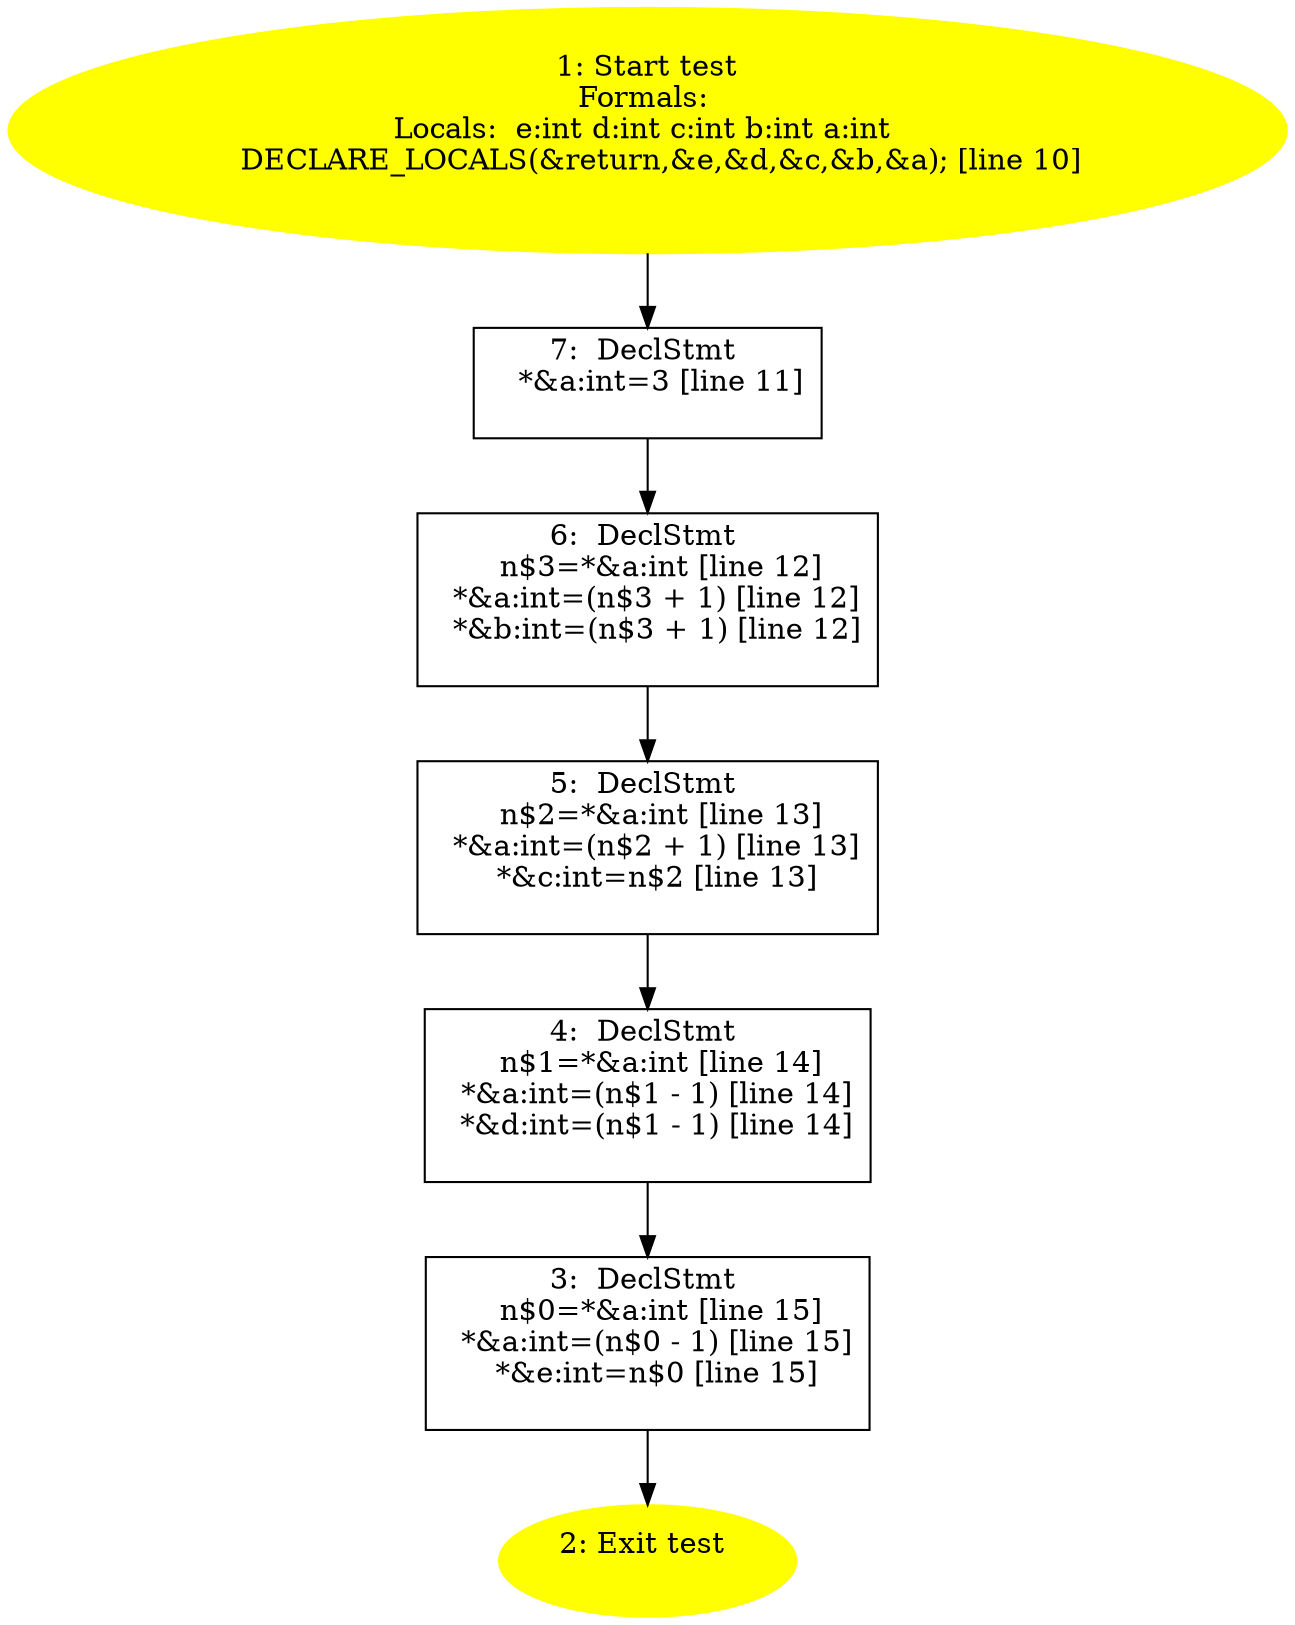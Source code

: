 /* @generated */
digraph iCFG {
"test.098f6bcd4621d373cade4e832627b4f6_7" [label="7:  DeclStmt \n   *&a:int=3 [line 11]\n " shape="box"]
	

	 "test.098f6bcd4621d373cade4e832627b4f6_7" -> "test.098f6bcd4621d373cade4e832627b4f6_6" ;
"test.098f6bcd4621d373cade4e832627b4f6_6" [label="6:  DeclStmt \n   n$3=*&a:int [line 12]\n  *&a:int=(n$3 + 1) [line 12]\n  *&b:int=(n$3 + 1) [line 12]\n " shape="box"]
	

	 "test.098f6bcd4621d373cade4e832627b4f6_6" -> "test.098f6bcd4621d373cade4e832627b4f6_5" ;
"test.098f6bcd4621d373cade4e832627b4f6_5" [label="5:  DeclStmt \n   n$2=*&a:int [line 13]\n  *&a:int=(n$2 + 1) [line 13]\n  *&c:int=n$2 [line 13]\n " shape="box"]
	

	 "test.098f6bcd4621d373cade4e832627b4f6_5" -> "test.098f6bcd4621d373cade4e832627b4f6_4" ;
"test.098f6bcd4621d373cade4e832627b4f6_4" [label="4:  DeclStmt \n   n$1=*&a:int [line 14]\n  *&a:int=(n$1 - 1) [line 14]\n  *&d:int=(n$1 - 1) [line 14]\n " shape="box"]
	

	 "test.098f6bcd4621d373cade4e832627b4f6_4" -> "test.098f6bcd4621d373cade4e832627b4f6_3" ;
"test.098f6bcd4621d373cade4e832627b4f6_3" [label="3:  DeclStmt \n   n$0=*&a:int [line 15]\n  *&a:int=(n$0 - 1) [line 15]\n  *&e:int=n$0 [line 15]\n " shape="box"]
	

	 "test.098f6bcd4621d373cade4e832627b4f6_3" -> "test.098f6bcd4621d373cade4e832627b4f6_2" ;
"test.098f6bcd4621d373cade4e832627b4f6_2" [label="2: Exit test \n  " color=yellow style=filled]
	

"test.098f6bcd4621d373cade4e832627b4f6_1" [label="1: Start test\nFormals: \nLocals:  e:int d:int c:int b:int a:int \n   DECLARE_LOCALS(&return,&e,&d,&c,&b,&a); [line 10]\n " color=yellow style=filled]
	

	 "test.098f6bcd4621d373cade4e832627b4f6_1" -> "test.098f6bcd4621d373cade4e832627b4f6_7" ;
}
